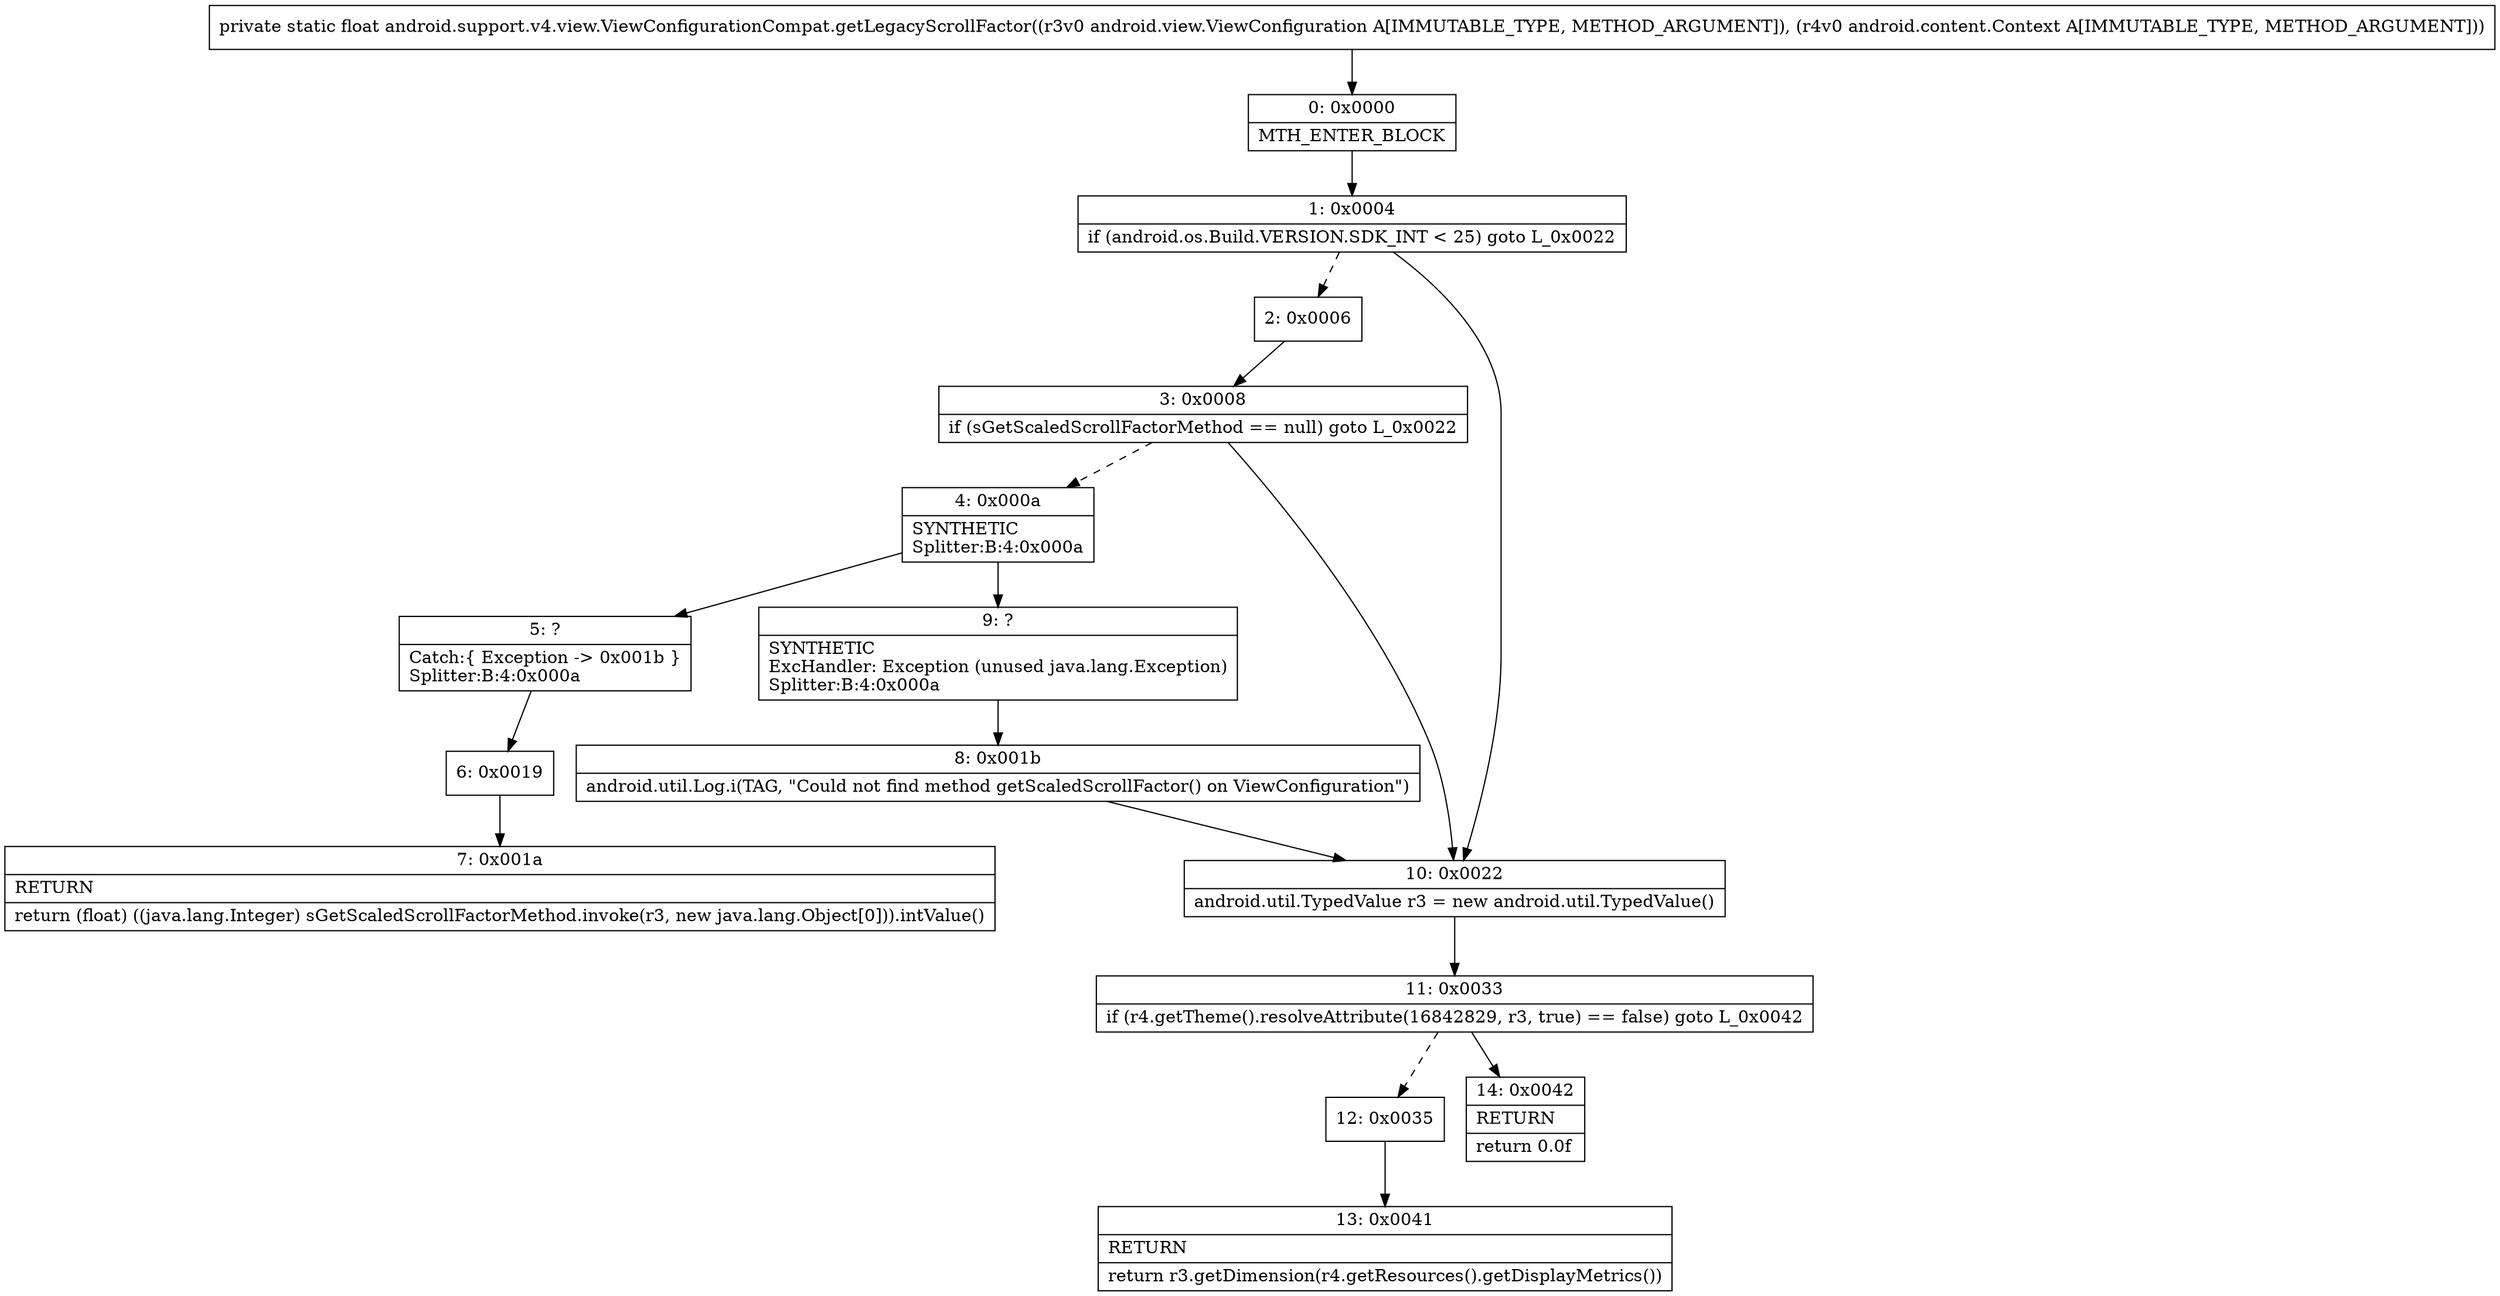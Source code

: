 digraph "CFG forandroid.support.v4.view.ViewConfigurationCompat.getLegacyScrollFactor(Landroid\/view\/ViewConfiguration;Landroid\/content\/Context;)F" {
Node_0 [shape=record,label="{0\:\ 0x0000|MTH_ENTER_BLOCK\l}"];
Node_1 [shape=record,label="{1\:\ 0x0004|if (android.os.Build.VERSION.SDK_INT \< 25) goto L_0x0022\l}"];
Node_2 [shape=record,label="{2\:\ 0x0006}"];
Node_3 [shape=record,label="{3\:\ 0x0008|if (sGetScaledScrollFactorMethod == null) goto L_0x0022\l}"];
Node_4 [shape=record,label="{4\:\ 0x000a|SYNTHETIC\lSplitter:B:4:0x000a\l}"];
Node_5 [shape=record,label="{5\:\ ?|Catch:\{ Exception \-\> 0x001b \}\lSplitter:B:4:0x000a\l}"];
Node_6 [shape=record,label="{6\:\ 0x0019}"];
Node_7 [shape=record,label="{7\:\ 0x001a|RETURN\l|return (float) ((java.lang.Integer) sGetScaledScrollFactorMethod.invoke(r3, new java.lang.Object[0])).intValue()\l}"];
Node_8 [shape=record,label="{8\:\ 0x001b|android.util.Log.i(TAG, \"Could not find method getScaledScrollFactor() on ViewConfiguration\")\l}"];
Node_9 [shape=record,label="{9\:\ ?|SYNTHETIC\lExcHandler: Exception (unused java.lang.Exception)\lSplitter:B:4:0x000a\l}"];
Node_10 [shape=record,label="{10\:\ 0x0022|android.util.TypedValue r3 = new android.util.TypedValue()\l}"];
Node_11 [shape=record,label="{11\:\ 0x0033|if (r4.getTheme().resolveAttribute(16842829, r3, true) == false) goto L_0x0042\l}"];
Node_12 [shape=record,label="{12\:\ 0x0035}"];
Node_13 [shape=record,label="{13\:\ 0x0041|RETURN\l|return r3.getDimension(r4.getResources().getDisplayMetrics())\l}"];
Node_14 [shape=record,label="{14\:\ 0x0042|RETURN\l|return 0.0f\l}"];
MethodNode[shape=record,label="{private static float android.support.v4.view.ViewConfigurationCompat.getLegacyScrollFactor((r3v0 android.view.ViewConfiguration A[IMMUTABLE_TYPE, METHOD_ARGUMENT]), (r4v0 android.content.Context A[IMMUTABLE_TYPE, METHOD_ARGUMENT])) }"];
MethodNode -> Node_0;
Node_0 -> Node_1;
Node_1 -> Node_2[style=dashed];
Node_1 -> Node_10;
Node_2 -> Node_3;
Node_3 -> Node_4[style=dashed];
Node_3 -> Node_10;
Node_4 -> Node_5;
Node_4 -> Node_9;
Node_5 -> Node_6;
Node_6 -> Node_7;
Node_8 -> Node_10;
Node_9 -> Node_8;
Node_10 -> Node_11;
Node_11 -> Node_12[style=dashed];
Node_11 -> Node_14;
Node_12 -> Node_13;
}

